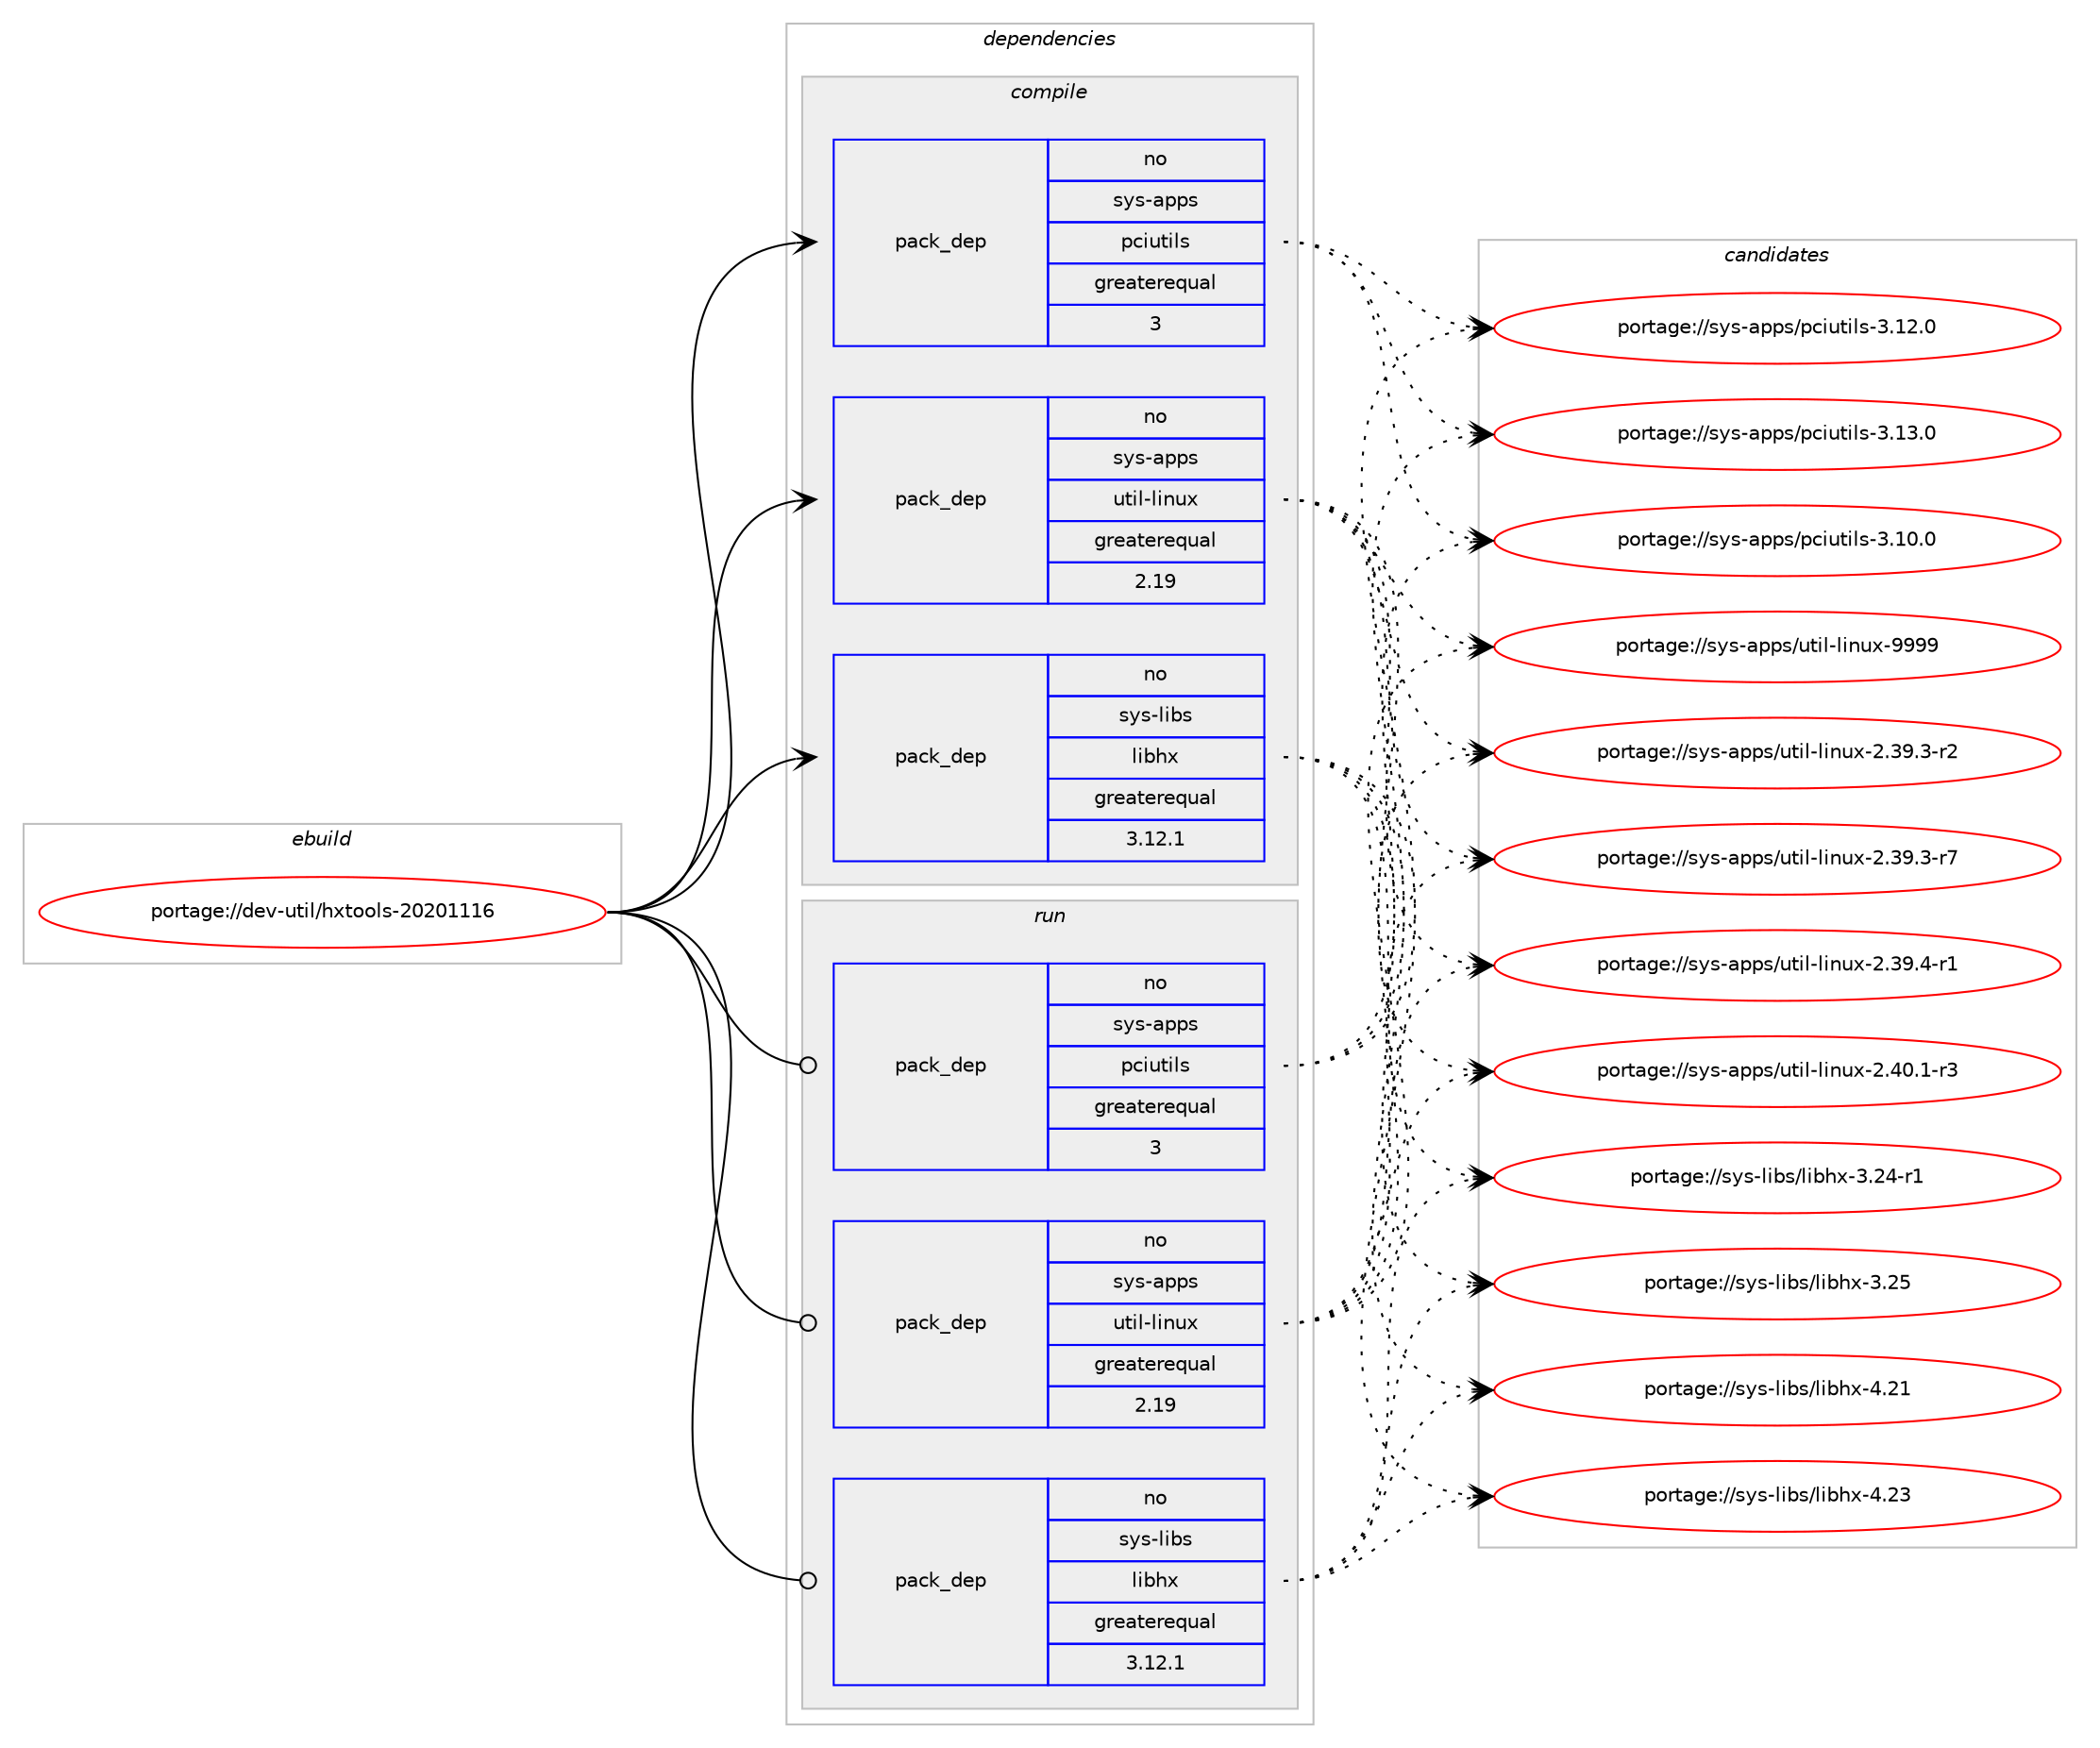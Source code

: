 digraph prolog {

# *************
# Graph options
# *************

newrank=true;
concentrate=true;
compound=true;
graph [rankdir=LR,fontname=Helvetica,fontsize=10,ranksep=1.5];#, ranksep=2.5, nodesep=0.2];
edge  [arrowhead=vee];
node  [fontname=Helvetica,fontsize=10];

# **********
# The ebuild
# **********

subgraph cluster_leftcol {
color=gray;
rank=same;
label=<<i>ebuild</i>>;
id [label="portage://dev-util/hxtools-20201116", color=red, width=4, href="../dev-util/hxtools-20201116.svg"];
}

# ****************
# The dependencies
# ****************

subgraph cluster_midcol {
color=gray;
label=<<i>dependencies</i>>;
subgraph cluster_compile {
fillcolor="#eeeeee";
style=filled;
label=<<i>compile</i>>;
# *** BEGIN UNKNOWN DEPENDENCY TYPE (TODO) ***
# id -> package_dependency(portage://dev-util/hxtools-20201116,install,no,dev-lang,perl,none,[,,],[],[])
# *** END UNKNOWN DEPENDENCY TYPE (TODO) ***

subgraph pack49567 {
dependency110285 [label=<<TABLE BORDER="0" CELLBORDER="1" CELLSPACING="0" CELLPADDING="4" WIDTH="220"><TR><TD ROWSPAN="6" CELLPADDING="30">pack_dep</TD></TR><TR><TD WIDTH="110">no</TD></TR><TR><TD>sys-apps</TD></TR><TR><TD>pciutils</TD></TR><TR><TD>greaterequal</TD></TR><TR><TD>3</TD></TR></TABLE>>, shape=none, color=blue];
}
id:e -> dependency110285:w [weight=20,style="solid",arrowhead="vee"];
subgraph pack49568 {
dependency110286 [label=<<TABLE BORDER="0" CELLBORDER="1" CELLSPACING="0" CELLPADDING="4" WIDTH="220"><TR><TD ROWSPAN="6" CELLPADDING="30">pack_dep</TD></TR><TR><TD WIDTH="110">no</TD></TR><TR><TD>sys-apps</TD></TR><TR><TD>util-linux</TD></TR><TR><TD>greaterequal</TD></TR><TR><TD>2.19</TD></TR></TABLE>>, shape=none, color=blue];
}
id:e -> dependency110286:w [weight=20,style="solid",arrowhead="vee"];
# *** BEGIN UNKNOWN DEPENDENCY TYPE (TODO) ***
# id -> package_dependency(portage://dev-util/hxtools-20201116,install,no,sys-libs,libcap,none,[,,],any_same_slot,[])
# *** END UNKNOWN DEPENDENCY TYPE (TODO) ***

subgraph pack49569 {
dependency110287 [label=<<TABLE BORDER="0" CELLBORDER="1" CELLSPACING="0" CELLPADDING="4" WIDTH="220"><TR><TD ROWSPAN="6" CELLPADDING="30">pack_dep</TD></TR><TR><TD WIDTH="110">no</TD></TR><TR><TD>sys-libs</TD></TR><TR><TD>libhx</TD></TR><TR><TD>greaterequal</TD></TR><TR><TD>3.12.1</TD></TR></TABLE>>, shape=none, color=blue];
}
id:e -> dependency110287:w [weight=20,style="solid",arrowhead="vee"];
# *** BEGIN UNKNOWN DEPENDENCY TYPE (TODO) ***
# id -> package_dependency(portage://dev-util/hxtools-20201116,install,no,x11-libs,libxcb,none,[,,],[slot(0),equal],[])
# *** END UNKNOWN DEPENDENCY TYPE (TODO) ***

}
subgraph cluster_compileandrun {
fillcolor="#eeeeee";
style=filled;
label=<<i>compile and run</i>>;
}
subgraph cluster_run {
fillcolor="#eeeeee";
style=filled;
label=<<i>run</i>>;
# *** BEGIN UNKNOWN DEPENDENCY TYPE (TODO) ***
# id -> package_dependency(portage://dev-util/hxtools-20201116,run,no,dev-lang,perl,none,[,,],[],[])
# *** END UNKNOWN DEPENDENCY TYPE (TODO) ***

subgraph pack49570 {
dependency110288 [label=<<TABLE BORDER="0" CELLBORDER="1" CELLSPACING="0" CELLPADDING="4" WIDTH="220"><TR><TD ROWSPAN="6" CELLPADDING="30">pack_dep</TD></TR><TR><TD WIDTH="110">no</TD></TR><TR><TD>sys-apps</TD></TR><TR><TD>pciutils</TD></TR><TR><TD>greaterequal</TD></TR><TR><TD>3</TD></TR></TABLE>>, shape=none, color=blue];
}
id:e -> dependency110288:w [weight=20,style="solid",arrowhead="odot"];
subgraph pack49571 {
dependency110289 [label=<<TABLE BORDER="0" CELLBORDER="1" CELLSPACING="0" CELLPADDING="4" WIDTH="220"><TR><TD ROWSPAN="6" CELLPADDING="30">pack_dep</TD></TR><TR><TD WIDTH="110">no</TD></TR><TR><TD>sys-apps</TD></TR><TR><TD>util-linux</TD></TR><TR><TD>greaterequal</TD></TR><TR><TD>2.19</TD></TR></TABLE>>, shape=none, color=blue];
}
id:e -> dependency110289:w [weight=20,style="solid",arrowhead="odot"];
# *** BEGIN UNKNOWN DEPENDENCY TYPE (TODO) ***
# id -> package_dependency(portage://dev-util/hxtools-20201116,run,no,sys-libs,libcap,none,[,,],any_same_slot,[])
# *** END UNKNOWN DEPENDENCY TYPE (TODO) ***

subgraph pack49572 {
dependency110290 [label=<<TABLE BORDER="0" CELLBORDER="1" CELLSPACING="0" CELLPADDING="4" WIDTH="220"><TR><TD ROWSPAN="6" CELLPADDING="30">pack_dep</TD></TR><TR><TD WIDTH="110">no</TD></TR><TR><TD>sys-libs</TD></TR><TR><TD>libhx</TD></TR><TR><TD>greaterequal</TD></TR><TR><TD>3.12.1</TD></TR></TABLE>>, shape=none, color=blue];
}
id:e -> dependency110290:w [weight=20,style="solid",arrowhead="odot"];
# *** BEGIN UNKNOWN DEPENDENCY TYPE (TODO) ***
# id -> package_dependency(portage://dev-util/hxtools-20201116,run,no,x11-libs,libxcb,none,[,,],[slot(0),equal],[])
# *** END UNKNOWN DEPENDENCY TYPE (TODO) ***

}
}

# **************
# The candidates
# **************

subgraph cluster_choices {
rank=same;
color=gray;
label=<<i>candidates</i>>;

subgraph choice49567 {
color=black;
nodesep=1;
choice1151211154597112112115471129910511711610510811545514649484648 [label="portage://sys-apps/pciutils-3.10.0", color=red, width=4,href="../sys-apps/pciutils-3.10.0.svg"];
choice1151211154597112112115471129910511711610510811545514649504648 [label="portage://sys-apps/pciutils-3.12.0", color=red, width=4,href="../sys-apps/pciutils-3.12.0.svg"];
choice1151211154597112112115471129910511711610510811545514649514648 [label="portage://sys-apps/pciutils-3.13.0", color=red, width=4,href="../sys-apps/pciutils-3.13.0.svg"];
dependency110285:e -> choice1151211154597112112115471129910511711610510811545514649484648:w [style=dotted,weight="100"];
dependency110285:e -> choice1151211154597112112115471129910511711610510811545514649504648:w [style=dotted,weight="100"];
dependency110285:e -> choice1151211154597112112115471129910511711610510811545514649514648:w [style=dotted,weight="100"];
}
subgraph choice49568 {
color=black;
nodesep=1;
choice11512111545971121121154711711610510845108105110117120455046515746514511450 [label="portage://sys-apps/util-linux-2.39.3-r2", color=red, width=4,href="../sys-apps/util-linux-2.39.3-r2.svg"];
choice11512111545971121121154711711610510845108105110117120455046515746514511455 [label="portage://sys-apps/util-linux-2.39.3-r7", color=red, width=4,href="../sys-apps/util-linux-2.39.3-r7.svg"];
choice11512111545971121121154711711610510845108105110117120455046515746524511449 [label="portage://sys-apps/util-linux-2.39.4-r1", color=red, width=4,href="../sys-apps/util-linux-2.39.4-r1.svg"];
choice11512111545971121121154711711610510845108105110117120455046524846494511451 [label="portage://sys-apps/util-linux-2.40.1-r3", color=red, width=4,href="../sys-apps/util-linux-2.40.1-r3.svg"];
choice115121115459711211211547117116105108451081051101171204557575757 [label="portage://sys-apps/util-linux-9999", color=red, width=4,href="../sys-apps/util-linux-9999.svg"];
dependency110286:e -> choice11512111545971121121154711711610510845108105110117120455046515746514511450:w [style=dotted,weight="100"];
dependency110286:e -> choice11512111545971121121154711711610510845108105110117120455046515746514511455:w [style=dotted,weight="100"];
dependency110286:e -> choice11512111545971121121154711711610510845108105110117120455046515746524511449:w [style=dotted,weight="100"];
dependency110286:e -> choice11512111545971121121154711711610510845108105110117120455046524846494511451:w [style=dotted,weight="100"];
dependency110286:e -> choice115121115459711211211547117116105108451081051101171204557575757:w [style=dotted,weight="100"];
}
subgraph choice49569 {
color=black;
nodesep=1;
choice1151211154510810598115471081059810412045514650524511449 [label="portage://sys-libs/libhx-3.24-r1", color=red, width=4,href="../sys-libs/libhx-3.24-r1.svg"];
choice115121115451081059811547108105981041204551465053 [label="portage://sys-libs/libhx-3.25", color=red, width=4,href="../sys-libs/libhx-3.25.svg"];
choice115121115451081059811547108105981041204552465049 [label="portage://sys-libs/libhx-4.21", color=red, width=4,href="../sys-libs/libhx-4.21.svg"];
choice115121115451081059811547108105981041204552465051 [label="portage://sys-libs/libhx-4.23", color=red, width=4,href="../sys-libs/libhx-4.23.svg"];
dependency110287:e -> choice1151211154510810598115471081059810412045514650524511449:w [style=dotted,weight="100"];
dependency110287:e -> choice115121115451081059811547108105981041204551465053:w [style=dotted,weight="100"];
dependency110287:e -> choice115121115451081059811547108105981041204552465049:w [style=dotted,weight="100"];
dependency110287:e -> choice115121115451081059811547108105981041204552465051:w [style=dotted,weight="100"];
}
subgraph choice49570 {
color=black;
nodesep=1;
choice1151211154597112112115471129910511711610510811545514649484648 [label="portage://sys-apps/pciutils-3.10.0", color=red, width=4,href="../sys-apps/pciutils-3.10.0.svg"];
choice1151211154597112112115471129910511711610510811545514649504648 [label="portage://sys-apps/pciutils-3.12.0", color=red, width=4,href="../sys-apps/pciutils-3.12.0.svg"];
choice1151211154597112112115471129910511711610510811545514649514648 [label="portage://sys-apps/pciutils-3.13.0", color=red, width=4,href="../sys-apps/pciutils-3.13.0.svg"];
dependency110288:e -> choice1151211154597112112115471129910511711610510811545514649484648:w [style=dotted,weight="100"];
dependency110288:e -> choice1151211154597112112115471129910511711610510811545514649504648:w [style=dotted,weight="100"];
dependency110288:e -> choice1151211154597112112115471129910511711610510811545514649514648:w [style=dotted,weight="100"];
}
subgraph choice49571 {
color=black;
nodesep=1;
choice11512111545971121121154711711610510845108105110117120455046515746514511450 [label="portage://sys-apps/util-linux-2.39.3-r2", color=red, width=4,href="../sys-apps/util-linux-2.39.3-r2.svg"];
choice11512111545971121121154711711610510845108105110117120455046515746514511455 [label="portage://sys-apps/util-linux-2.39.3-r7", color=red, width=4,href="../sys-apps/util-linux-2.39.3-r7.svg"];
choice11512111545971121121154711711610510845108105110117120455046515746524511449 [label="portage://sys-apps/util-linux-2.39.4-r1", color=red, width=4,href="../sys-apps/util-linux-2.39.4-r1.svg"];
choice11512111545971121121154711711610510845108105110117120455046524846494511451 [label="portage://sys-apps/util-linux-2.40.1-r3", color=red, width=4,href="../sys-apps/util-linux-2.40.1-r3.svg"];
choice115121115459711211211547117116105108451081051101171204557575757 [label="portage://sys-apps/util-linux-9999", color=red, width=4,href="../sys-apps/util-linux-9999.svg"];
dependency110289:e -> choice11512111545971121121154711711610510845108105110117120455046515746514511450:w [style=dotted,weight="100"];
dependency110289:e -> choice11512111545971121121154711711610510845108105110117120455046515746514511455:w [style=dotted,weight="100"];
dependency110289:e -> choice11512111545971121121154711711610510845108105110117120455046515746524511449:w [style=dotted,weight="100"];
dependency110289:e -> choice11512111545971121121154711711610510845108105110117120455046524846494511451:w [style=dotted,weight="100"];
dependency110289:e -> choice115121115459711211211547117116105108451081051101171204557575757:w [style=dotted,weight="100"];
}
subgraph choice49572 {
color=black;
nodesep=1;
choice1151211154510810598115471081059810412045514650524511449 [label="portage://sys-libs/libhx-3.24-r1", color=red, width=4,href="../sys-libs/libhx-3.24-r1.svg"];
choice115121115451081059811547108105981041204551465053 [label="portage://sys-libs/libhx-3.25", color=red, width=4,href="../sys-libs/libhx-3.25.svg"];
choice115121115451081059811547108105981041204552465049 [label="portage://sys-libs/libhx-4.21", color=red, width=4,href="../sys-libs/libhx-4.21.svg"];
choice115121115451081059811547108105981041204552465051 [label="portage://sys-libs/libhx-4.23", color=red, width=4,href="../sys-libs/libhx-4.23.svg"];
dependency110290:e -> choice1151211154510810598115471081059810412045514650524511449:w [style=dotted,weight="100"];
dependency110290:e -> choice115121115451081059811547108105981041204551465053:w [style=dotted,weight="100"];
dependency110290:e -> choice115121115451081059811547108105981041204552465049:w [style=dotted,weight="100"];
dependency110290:e -> choice115121115451081059811547108105981041204552465051:w [style=dotted,weight="100"];
}
}

}
